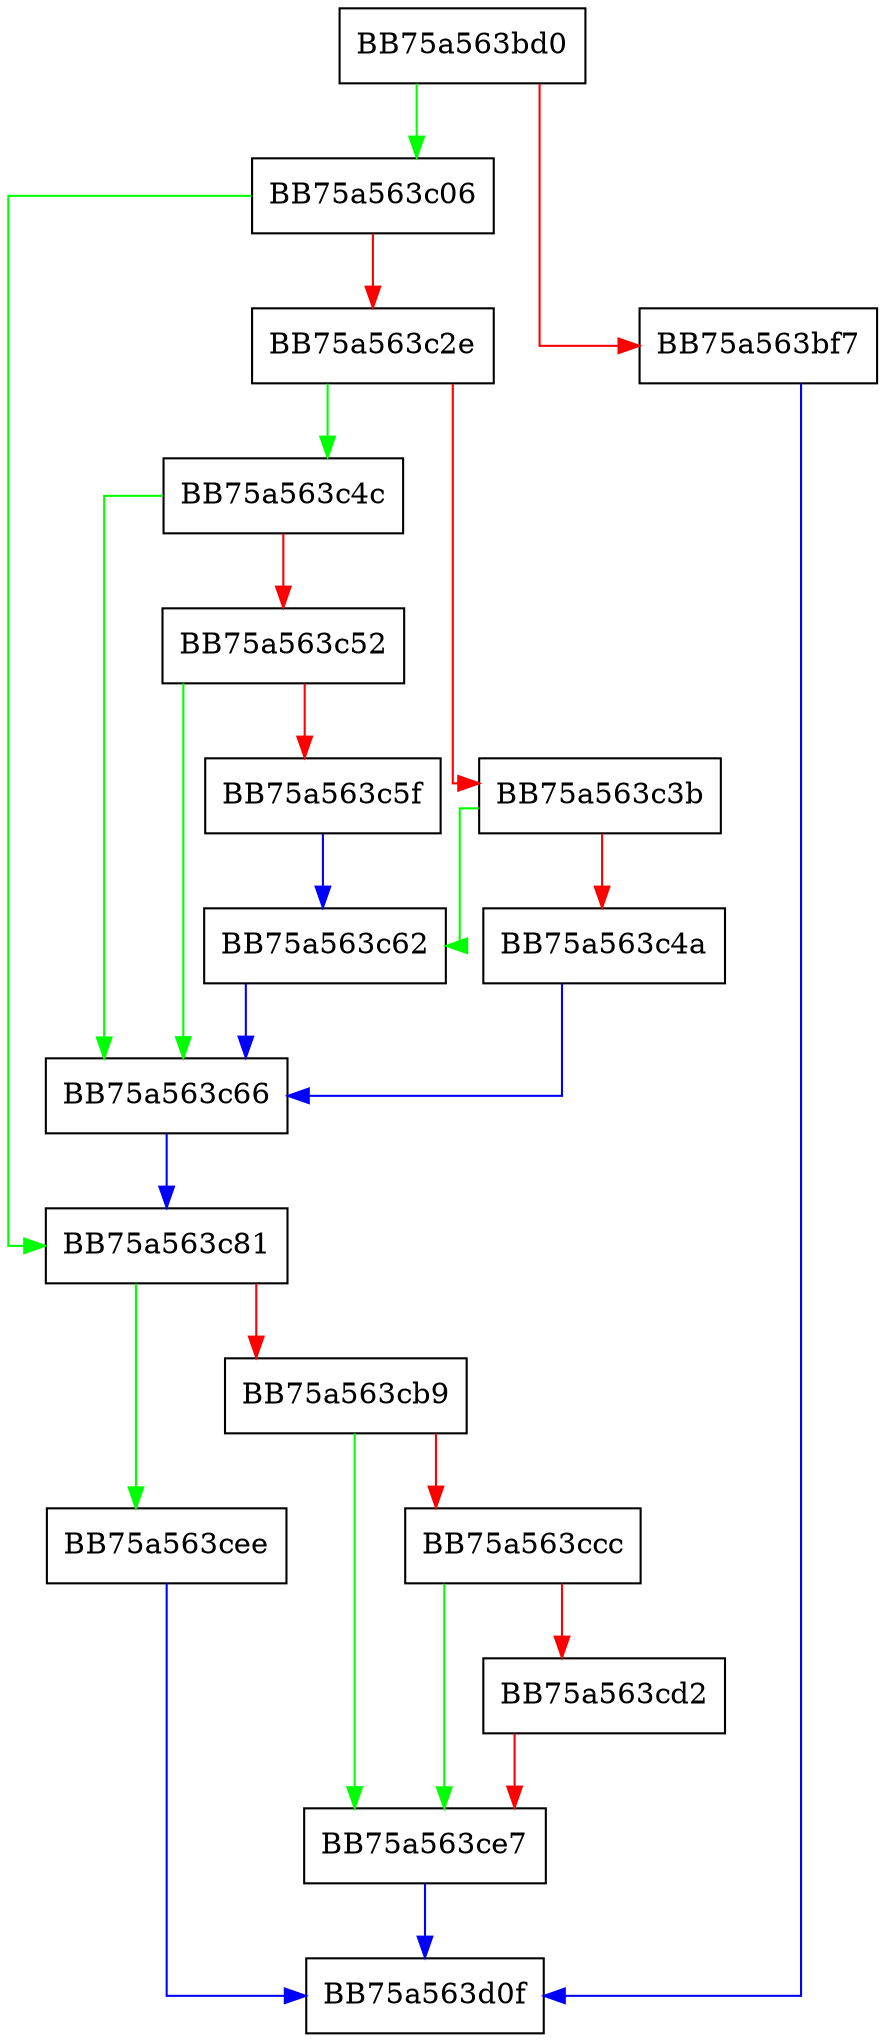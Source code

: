 digraph FindFirst {
  node [shape="box"];
  graph [splines=ortho];
  BB75a563bd0 -> BB75a563c06 [color="green"];
  BB75a563bd0 -> BB75a563bf7 [color="red"];
  BB75a563bf7 -> BB75a563d0f [color="blue"];
  BB75a563c06 -> BB75a563c81 [color="green"];
  BB75a563c06 -> BB75a563c2e [color="red"];
  BB75a563c2e -> BB75a563c4c [color="green"];
  BB75a563c2e -> BB75a563c3b [color="red"];
  BB75a563c3b -> BB75a563c62 [color="green"];
  BB75a563c3b -> BB75a563c4a [color="red"];
  BB75a563c4a -> BB75a563c66 [color="blue"];
  BB75a563c4c -> BB75a563c66 [color="green"];
  BB75a563c4c -> BB75a563c52 [color="red"];
  BB75a563c52 -> BB75a563c66 [color="green"];
  BB75a563c52 -> BB75a563c5f [color="red"];
  BB75a563c5f -> BB75a563c62 [color="blue"];
  BB75a563c62 -> BB75a563c66 [color="blue"];
  BB75a563c66 -> BB75a563c81 [color="blue"];
  BB75a563c81 -> BB75a563cee [color="green"];
  BB75a563c81 -> BB75a563cb9 [color="red"];
  BB75a563cb9 -> BB75a563ce7 [color="green"];
  BB75a563cb9 -> BB75a563ccc [color="red"];
  BB75a563ccc -> BB75a563ce7 [color="green"];
  BB75a563ccc -> BB75a563cd2 [color="red"];
  BB75a563cd2 -> BB75a563ce7 [color="red"];
  BB75a563ce7 -> BB75a563d0f [color="blue"];
  BB75a563cee -> BB75a563d0f [color="blue"];
}